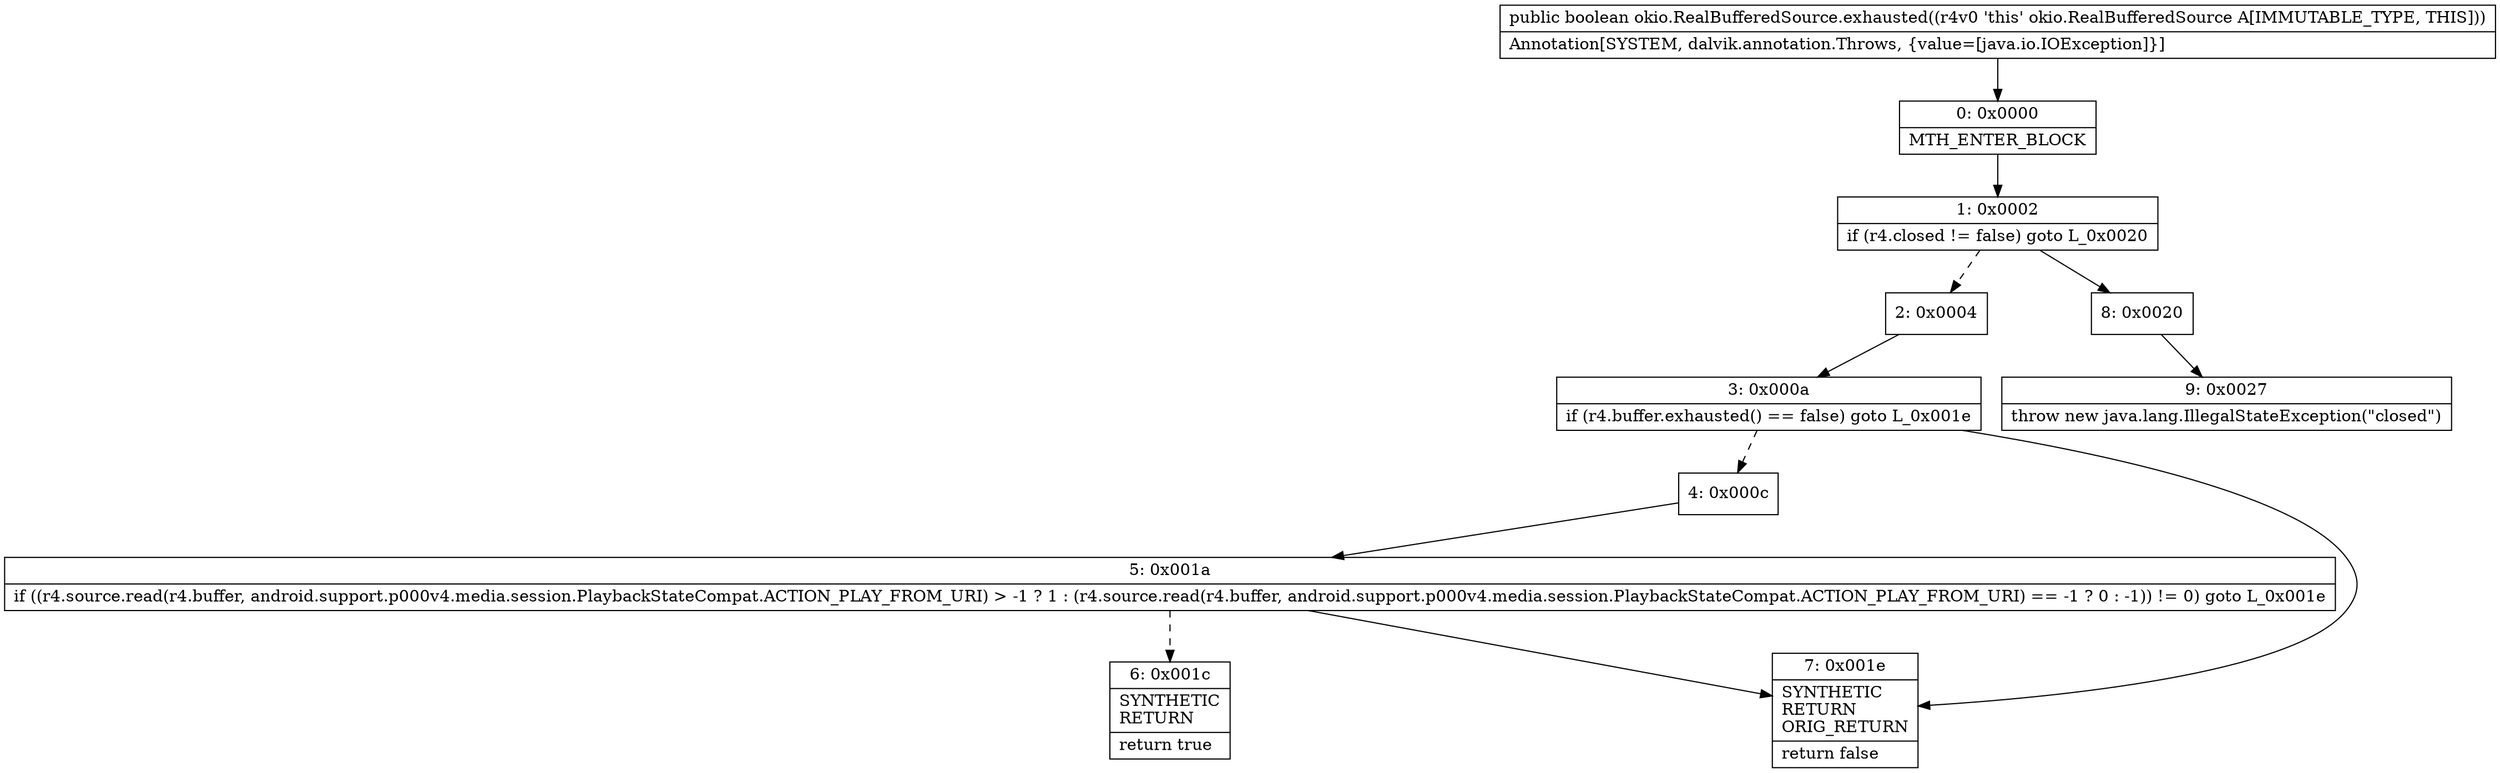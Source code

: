 digraph "CFG forokio.RealBufferedSource.exhausted()Z" {
Node_0 [shape=record,label="{0\:\ 0x0000|MTH_ENTER_BLOCK\l}"];
Node_1 [shape=record,label="{1\:\ 0x0002|if (r4.closed != false) goto L_0x0020\l}"];
Node_2 [shape=record,label="{2\:\ 0x0004}"];
Node_3 [shape=record,label="{3\:\ 0x000a|if (r4.buffer.exhausted() == false) goto L_0x001e\l}"];
Node_4 [shape=record,label="{4\:\ 0x000c}"];
Node_5 [shape=record,label="{5\:\ 0x001a|if ((r4.source.read(r4.buffer, android.support.p000v4.media.session.PlaybackStateCompat.ACTION_PLAY_FROM_URI) \> \-1 ? 1 : (r4.source.read(r4.buffer, android.support.p000v4.media.session.PlaybackStateCompat.ACTION_PLAY_FROM_URI) == \-1 ? 0 : \-1)) != 0) goto L_0x001e\l}"];
Node_6 [shape=record,label="{6\:\ 0x001c|SYNTHETIC\lRETURN\l|return true\l}"];
Node_7 [shape=record,label="{7\:\ 0x001e|SYNTHETIC\lRETURN\lORIG_RETURN\l|return false\l}"];
Node_8 [shape=record,label="{8\:\ 0x0020}"];
Node_9 [shape=record,label="{9\:\ 0x0027|throw new java.lang.IllegalStateException(\"closed\")\l}"];
MethodNode[shape=record,label="{public boolean okio.RealBufferedSource.exhausted((r4v0 'this' okio.RealBufferedSource A[IMMUTABLE_TYPE, THIS]))  | Annotation[SYSTEM, dalvik.annotation.Throws, \{value=[java.io.IOException]\}]\l}"];
MethodNode -> Node_0;
Node_0 -> Node_1;
Node_1 -> Node_2[style=dashed];
Node_1 -> Node_8;
Node_2 -> Node_3;
Node_3 -> Node_4[style=dashed];
Node_3 -> Node_7;
Node_4 -> Node_5;
Node_5 -> Node_6[style=dashed];
Node_5 -> Node_7;
Node_8 -> Node_9;
}

